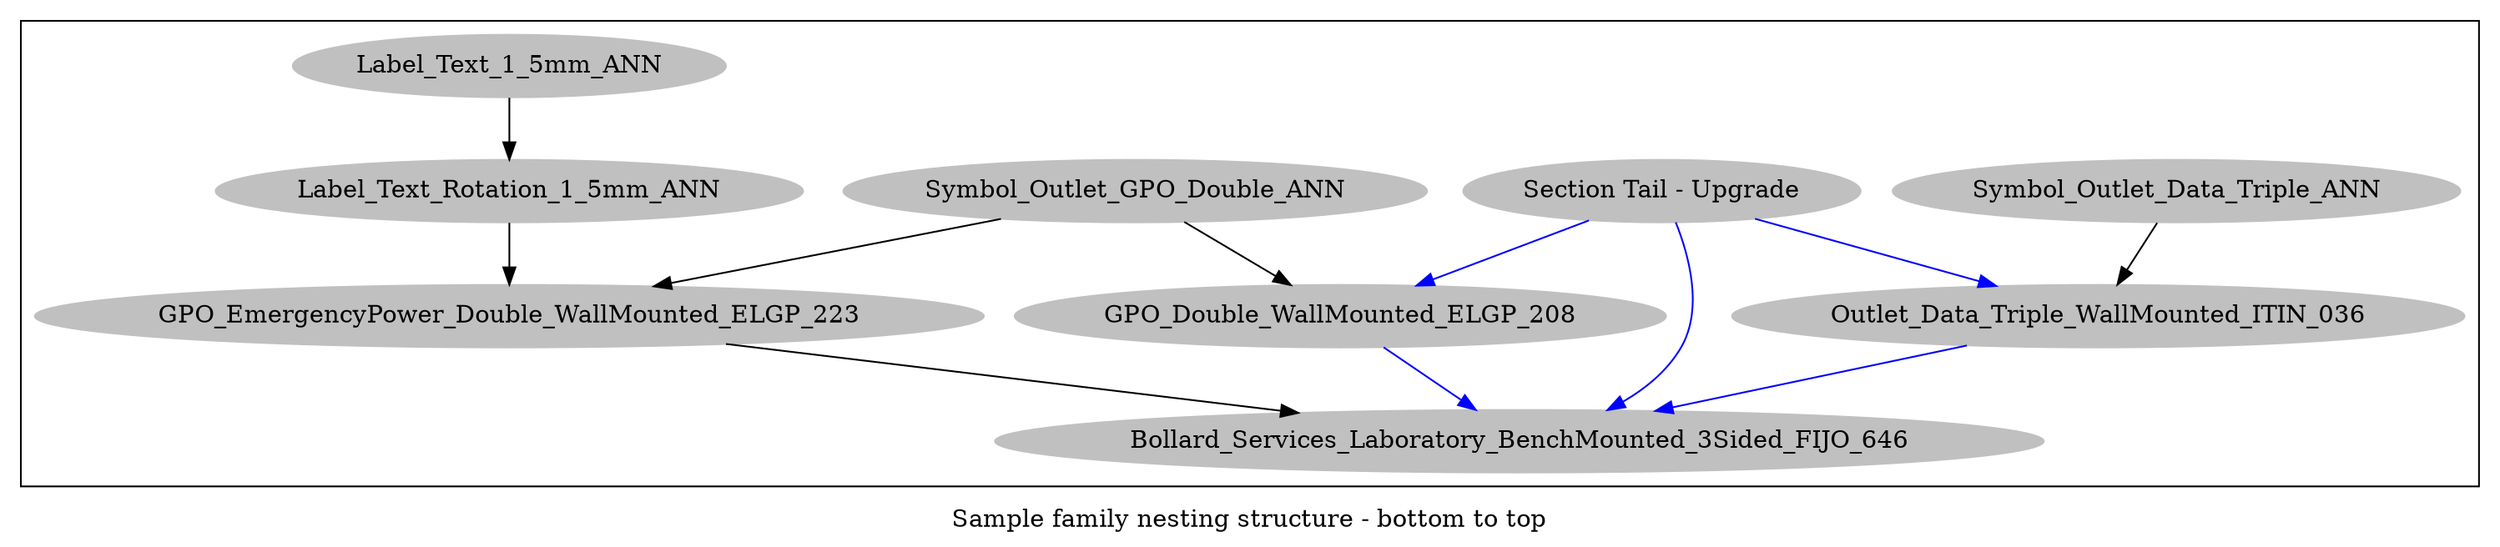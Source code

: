 digraph G {
  subgraph cluster_0 {
    node [style=filled,color=grey];
    "Section Tail - Upgrade" Symbol_Outlet_GPO_Double_ANN Symbol_Outlet_Data_Triple_ANN Label_Text_1_5mm_ANN
    Label_Text_1_5mm_ANN -> Label_Text_Rotation_1_5mm_ANN -> GPO_EmergencyPower_Double_WallMounted_ELGP_223 -> Bollard_Services_Laboratory_BenchMounted_3Sided_FIJO_646
    Symbol_Outlet_GPO_Double_ANN -> GPO_EmergencyPower_Double_WallMounted_ELGP_223
    "Section Tail - Upgrade" -> GPO_Double_WallMounted_ELGP_208 -> Bollard_Services_Laboratory_BenchMounted_3Sided_FIJO_646 [color=blue]
    "Section Tail - Upgrade" -> Outlet_Data_Triple_WallMounted_ITIN_036 -> Bollard_Services_Laboratory_BenchMounted_3Sided_FIJO_646 [color=blue]
    "Section Tail - Upgrade" -> Bollard_Services_Laboratory_BenchMounted_3Sided_FIJO_646 [color=blue]
    Symbol_Outlet_Data_Triple_ANN -> Outlet_Data_Triple_WallMounted_ITIN_036
    Symbol_Outlet_GPO_Double_ANN -> GPO_Double_WallMounted_ELGP_208
    color=black
    }
  label = "Sample family nesting structure - bottom to top";
}